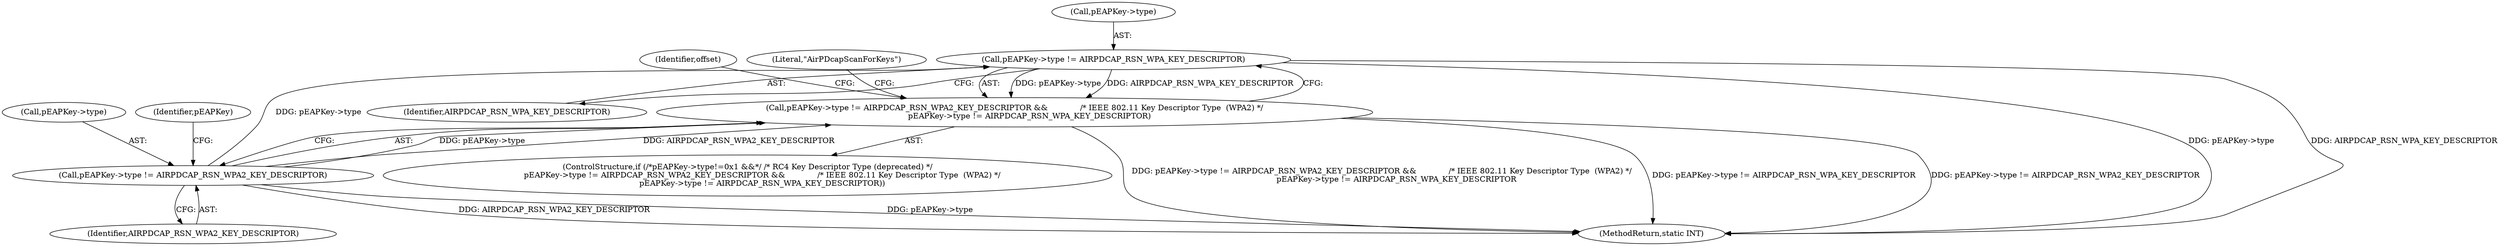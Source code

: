 digraph "0_wireshark_9b0b20b8d5f8c9f7839d58ff6c5900f7e19283b4@pointer" {
"1000263" [label="(Call,pEAPKey->type != AIRPDCAP_RSN_WPA_KEY_DESCRIPTOR)"];
"1000258" [label="(Call,pEAPKey->type != AIRPDCAP_RSN_WPA2_KEY_DESCRIPTOR)"];
"1000257" [label="(Call,pEAPKey->type != AIRPDCAP_RSN_WPA2_KEY_DESCRIPTOR &&             /* IEEE 802.11 Key Descriptor Type  (WPA2) */\n            pEAPKey->type != AIRPDCAP_RSN_WPA_KEY_DESCRIPTOR)"];
"1000259" [label="(Call,pEAPKey->type)"];
"1000265" [label="(Identifier,pEAPKey)"];
"1000257" [label="(Call,pEAPKey->type != AIRPDCAP_RSN_WPA2_KEY_DESCRIPTOR &&             /* IEEE 802.11 Key Descriptor Type  (WPA2) */\n            pEAPKey->type != AIRPDCAP_RSN_WPA_KEY_DESCRIPTOR)"];
"1000276" [label="(Identifier,offset)"];
"1000267" [label="(Identifier,AIRPDCAP_RSN_WPA_KEY_DESCRIPTOR)"];
"1000256" [label="(ControlStructure,if (/*pEAPKey->type!=0x1 &&*/ /* RC4 Key Descriptor Type (deprecated) */\n            pEAPKey->type != AIRPDCAP_RSN_WPA2_KEY_DESCRIPTOR &&             /* IEEE 802.11 Key Descriptor Type  (WPA2) */\n            pEAPKey->type != AIRPDCAP_RSN_WPA_KEY_DESCRIPTOR))"];
"1000264" [label="(Call,pEAPKey->type)"];
"1000263" [label="(Call,pEAPKey->type != AIRPDCAP_RSN_WPA_KEY_DESCRIPTOR)"];
"1000270" [label="(Literal,\"AirPDcapScanForKeys\")"];
"1000262" [label="(Identifier,AIRPDCAP_RSN_WPA2_KEY_DESCRIPTOR)"];
"1000784" [label="(MethodReturn,static INT)"];
"1000258" [label="(Call,pEAPKey->type != AIRPDCAP_RSN_WPA2_KEY_DESCRIPTOR)"];
"1000263" -> "1000257"  [label="AST: "];
"1000263" -> "1000267"  [label="CFG: "];
"1000264" -> "1000263"  [label="AST: "];
"1000267" -> "1000263"  [label="AST: "];
"1000257" -> "1000263"  [label="CFG: "];
"1000263" -> "1000784"  [label="DDG: AIRPDCAP_RSN_WPA_KEY_DESCRIPTOR"];
"1000263" -> "1000784"  [label="DDG: pEAPKey->type"];
"1000263" -> "1000257"  [label="DDG: pEAPKey->type"];
"1000263" -> "1000257"  [label="DDG: AIRPDCAP_RSN_WPA_KEY_DESCRIPTOR"];
"1000258" -> "1000263"  [label="DDG: pEAPKey->type"];
"1000258" -> "1000257"  [label="AST: "];
"1000258" -> "1000262"  [label="CFG: "];
"1000259" -> "1000258"  [label="AST: "];
"1000262" -> "1000258"  [label="AST: "];
"1000265" -> "1000258"  [label="CFG: "];
"1000257" -> "1000258"  [label="CFG: "];
"1000258" -> "1000784"  [label="DDG: pEAPKey->type"];
"1000258" -> "1000784"  [label="DDG: AIRPDCAP_RSN_WPA2_KEY_DESCRIPTOR"];
"1000258" -> "1000257"  [label="DDG: pEAPKey->type"];
"1000258" -> "1000257"  [label="DDG: AIRPDCAP_RSN_WPA2_KEY_DESCRIPTOR"];
"1000257" -> "1000256"  [label="AST: "];
"1000270" -> "1000257"  [label="CFG: "];
"1000276" -> "1000257"  [label="CFG: "];
"1000257" -> "1000784"  [label="DDG: pEAPKey->type != AIRPDCAP_RSN_WPA_KEY_DESCRIPTOR"];
"1000257" -> "1000784"  [label="DDG: pEAPKey->type != AIRPDCAP_RSN_WPA2_KEY_DESCRIPTOR"];
"1000257" -> "1000784"  [label="DDG: pEAPKey->type != AIRPDCAP_RSN_WPA2_KEY_DESCRIPTOR &&             /* IEEE 802.11 Key Descriptor Type  (WPA2) */\n            pEAPKey->type != AIRPDCAP_RSN_WPA_KEY_DESCRIPTOR"];
}
